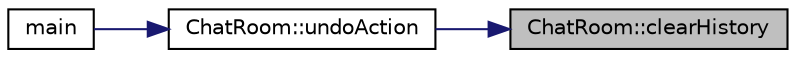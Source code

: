 digraph "ChatRoom::clearHistory"
{
 // LATEX_PDF_SIZE
  edge [fontname="Helvetica",fontsize="10",labelfontname="Helvetica",labelfontsize="10"];
  node [fontname="Helvetica",fontsize="10",shape=record];
  rankdir="RL";
  Node1 [label="ChatRoom::clearHistory",height=0.2,width=0.4,color="black", fillcolor="grey75", style="filled", fontcolor="black",tooltip="Clear the chat history."];
  Node1 -> Node2 [dir="back",color="midnightblue",fontsize="10",style="solid",fontname="Helvetica"];
  Node2 [label="ChatRoom::undoAction",height=0.2,width=0.4,color="black", fillcolor="white", style="filled",URL="$classChatRoom.html#aaa4347c88e92e7a4be51edece90d8ab9",tooltip="Restore the chat room to a previous state."];
  Node2 -> Node3 [dir="back",color="midnightblue",fontsize="10",style="solid",fontname="Helvetica"];
  Node3 [label="main",height=0.2,width=0.4,color="black", fillcolor="white", style="filled",URL="$TestingMain_8cpp.html#ae66f6b31b5ad750f1fe042a706a4e3d4",tooltip=" "];
}

